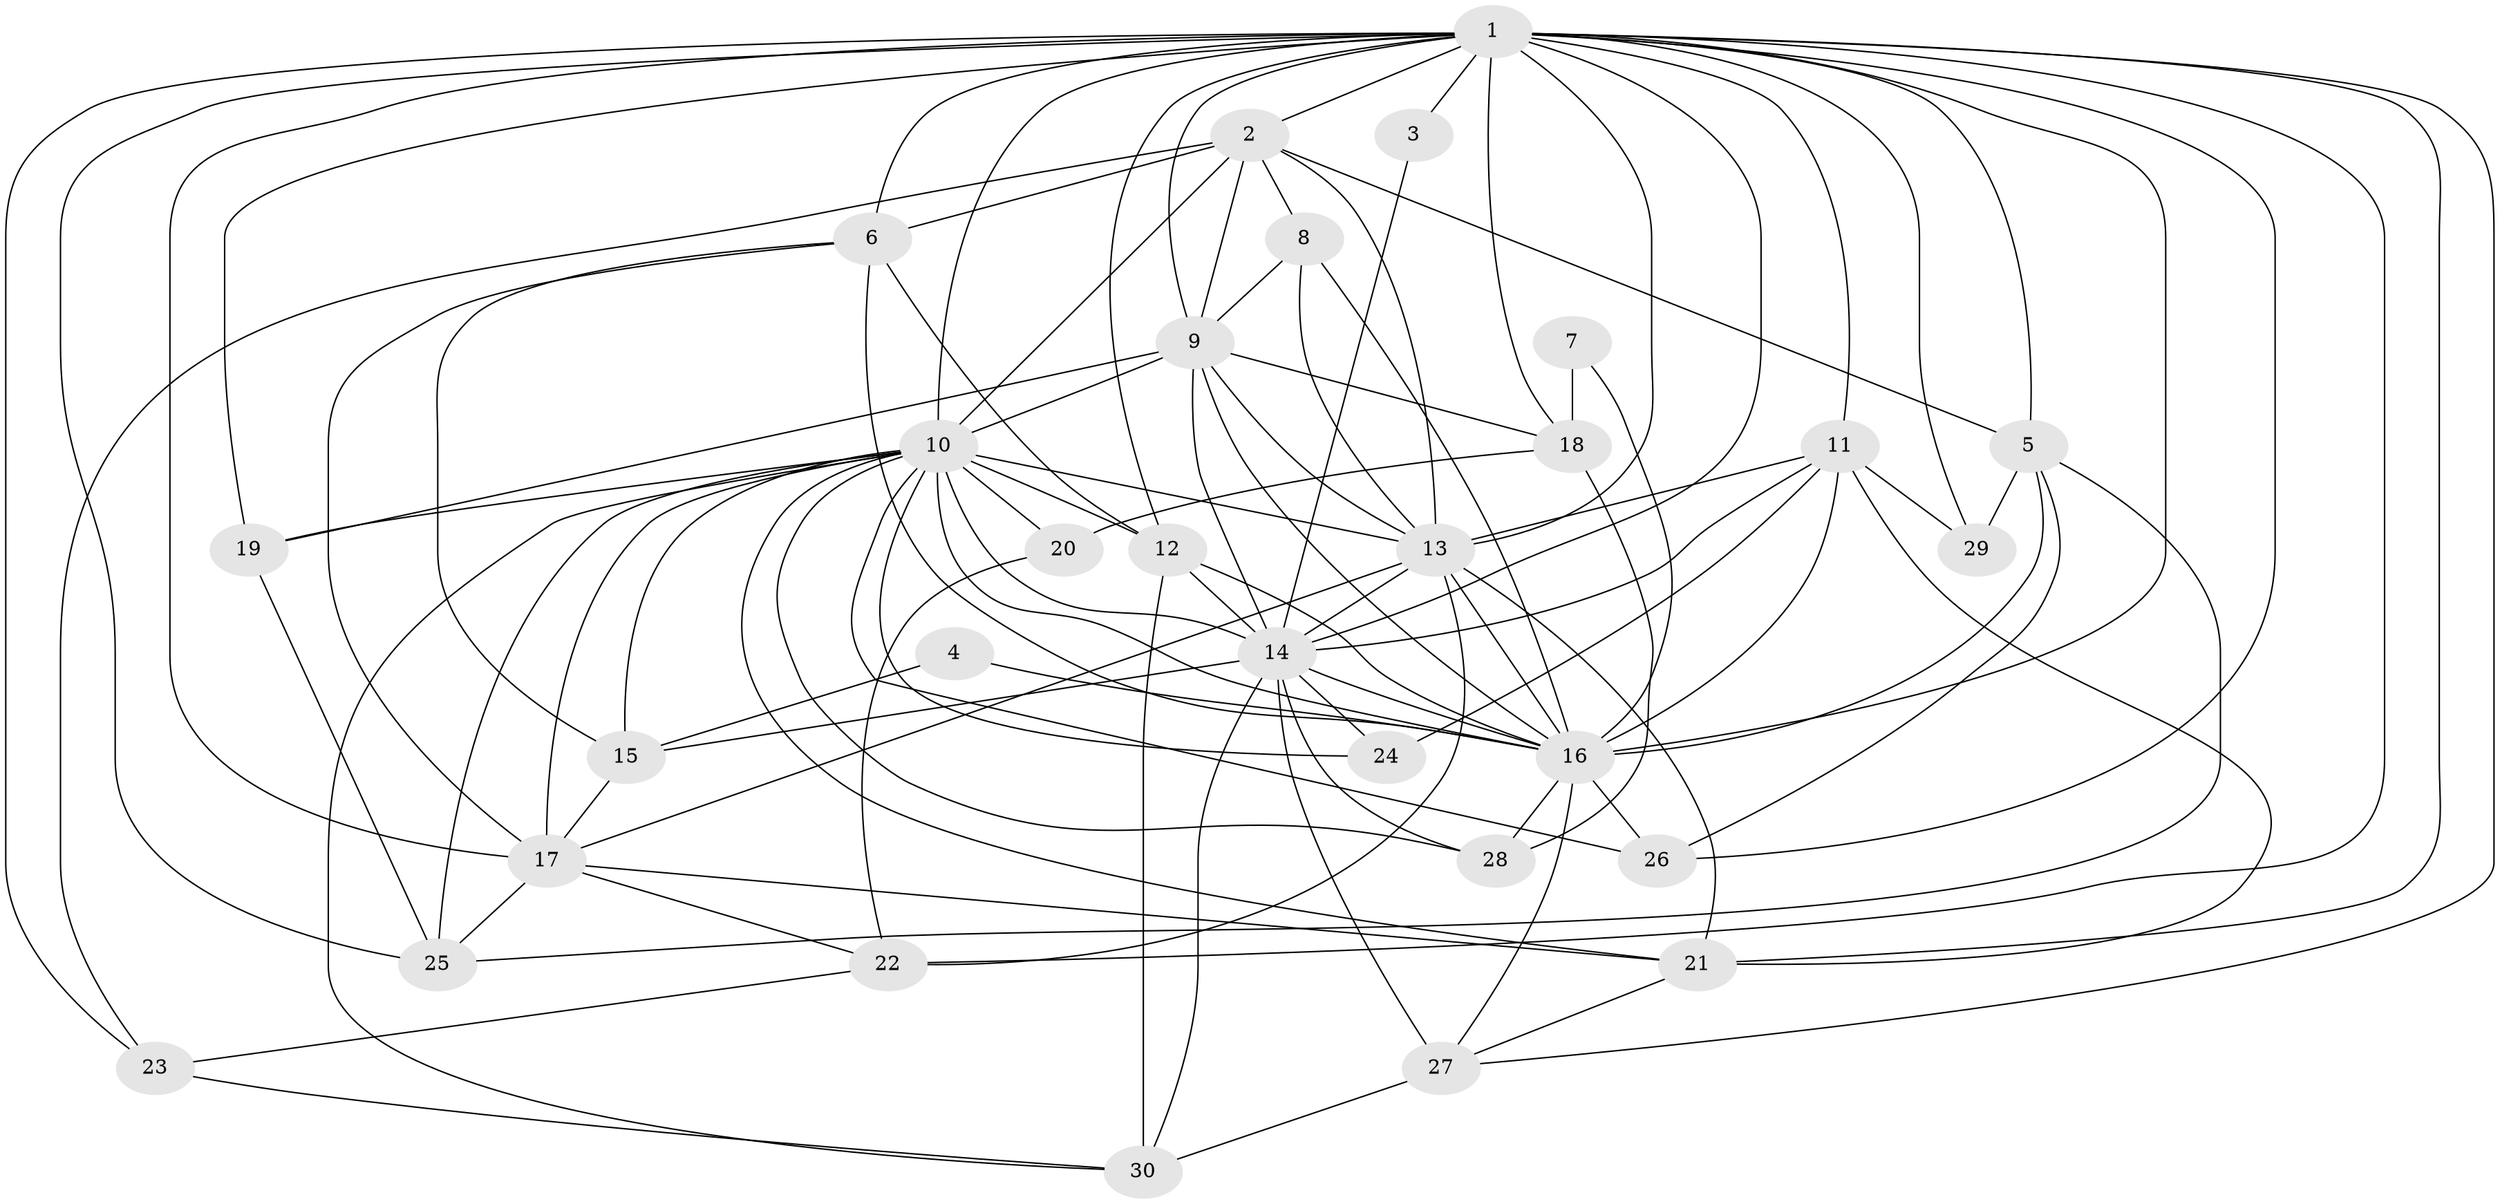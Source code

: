 // original degree distribution, {17: 0.020202020202020204, 24: 0.010101010101010102, 13: 0.020202020202020204, 23: 0.010101010101010102, 14: 0.010101010101010102, 26: 0.020202020202020204, 15: 0.010101010101010102, 5: 0.0707070707070707, 2: 0.5252525252525253, 9: 0.010101010101010102, 4: 0.09090909090909091, 3: 0.1717171717171717, 10: 0.010101010101010102, 6: 0.010101010101010102, 7: 0.010101010101010102}
// Generated by graph-tools (version 1.1) at 2025/36/03/04/25 23:36:33]
// undirected, 30 vertices, 99 edges
graph export_dot {
  node [color=gray90,style=filled];
  1;
  2;
  3;
  4;
  5;
  6;
  7;
  8;
  9;
  10;
  11;
  12;
  13;
  14;
  15;
  16;
  17;
  18;
  19;
  20;
  21;
  22;
  23;
  24;
  25;
  26;
  27;
  28;
  29;
  30;
  1 -- 2 [weight=1.0];
  1 -- 3 [weight=1.0];
  1 -- 5 [weight=2.0];
  1 -- 6 [weight=2.0];
  1 -- 9 [weight=4.0];
  1 -- 10 [weight=7.0];
  1 -- 11 [weight=1.0];
  1 -- 12 [weight=2.0];
  1 -- 13 [weight=7.0];
  1 -- 14 [weight=4.0];
  1 -- 16 [weight=4.0];
  1 -- 17 [weight=2.0];
  1 -- 18 [weight=2.0];
  1 -- 19 [weight=1.0];
  1 -- 21 [weight=1.0];
  1 -- 22 [weight=1.0];
  1 -- 23 [weight=1.0];
  1 -- 25 [weight=1.0];
  1 -- 26 [weight=1.0];
  1 -- 27 [weight=1.0];
  1 -- 29 [weight=1.0];
  2 -- 5 [weight=1.0];
  2 -- 6 [weight=2.0];
  2 -- 8 [weight=1.0];
  2 -- 9 [weight=1.0];
  2 -- 10 [weight=1.0];
  2 -- 13 [weight=1.0];
  2 -- 23 [weight=1.0];
  3 -- 14 [weight=1.0];
  4 -- 15 [weight=1.0];
  4 -- 16 [weight=1.0];
  5 -- 16 [weight=1.0];
  5 -- 25 [weight=1.0];
  5 -- 26 [weight=1.0];
  5 -- 29 [weight=1.0];
  6 -- 12 [weight=1.0];
  6 -- 15 [weight=1.0];
  6 -- 16 [weight=1.0];
  6 -- 17 [weight=1.0];
  7 -- 16 [weight=1.0];
  7 -- 18 [weight=1.0];
  8 -- 9 [weight=1.0];
  8 -- 13 [weight=1.0];
  8 -- 16 [weight=1.0];
  9 -- 10 [weight=3.0];
  9 -- 13 [weight=2.0];
  9 -- 14 [weight=2.0];
  9 -- 16 [weight=2.0];
  9 -- 18 [weight=2.0];
  9 -- 19 [weight=1.0];
  10 -- 12 [weight=1.0];
  10 -- 13 [weight=4.0];
  10 -- 14 [weight=3.0];
  10 -- 15 [weight=1.0];
  10 -- 16 [weight=2.0];
  10 -- 17 [weight=2.0];
  10 -- 19 [weight=1.0];
  10 -- 20 [weight=2.0];
  10 -- 21 [weight=1.0];
  10 -- 24 [weight=1.0];
  10 -- 25 [weight=1.0];
  10 -- 26 [weight=1.0];
  10 -- 28 [weight=1.0];
  10 -- 30 [weight=1.0];
  11 -- 13 [weight=1.0];
  11 -- 14 [weight=1.0];
  11 -- 16 [weight=2.0];
  11 -- 21 [weight=1.0];
  11 -- 24 [weight=1.0];
  11 -- 29 [weight=1.0];
  12 -- 14 [weight=1.0];
  12 -- 16 [weight=1.0];
  12 -- 30 [weight=1.0];
  13 -- 14 [weight=2.0];
  13 -- 16 [weight=4.0];
  13 -- 17 [weight=1.0];
  13 -- 21 [weight=1.0];
  13 -- 22 [weight=2.0];
  14 -- 15 [weight=1.0];
  14 -- 16 [weight=2.0];
  14 -- 24 [weight=1.0];
  14 -- 27 [weight=2.0];
  14 -- 28 [weight=1.0];
  14 -- 30 [weight=1.0];
  15 -- 17 [weight=1.0];
  16 -- 26 [weight=1.0];
  16 -- 27 [weight=1.0];
  16 -- 28 [weight=2.0];
  17 -- 21 [weight=1.0];
  17 -- 22 [weight=1.0];
  17 -- 25 [weight=1.0];
  18 -- 20 [weight=1.0];
  18 -- 28 [weight=1.0];
  19 -- 25 [weight=1.0];
  20 -- 22 [weight=1.0];
  21 -- 27 [weight=1.0];
  22 -- 23 [weight=1.0];
  23 -- 30 [weight=1.0];
  27 -- 30 [weight=1.0];
}
